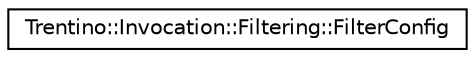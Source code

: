 digraph G
{
  edge [fontname="Helvetica",fontsize="10",labelfontname="Helvetica",labelfontsize="10"];
  node [fontname="Helvetica",fontsize="10",shape=record];
  rankdir="LR";
  Node1 [label="Trentino::Invocation::Filtering::FilterConfig",height=0.2,width=0.4,color="black", fillcolor="white", style="filled",URL="$class_trentino_1_1_invocation_1_1_filtering_1_1_filter_config.html",tooltip="Filter config class."];
}
